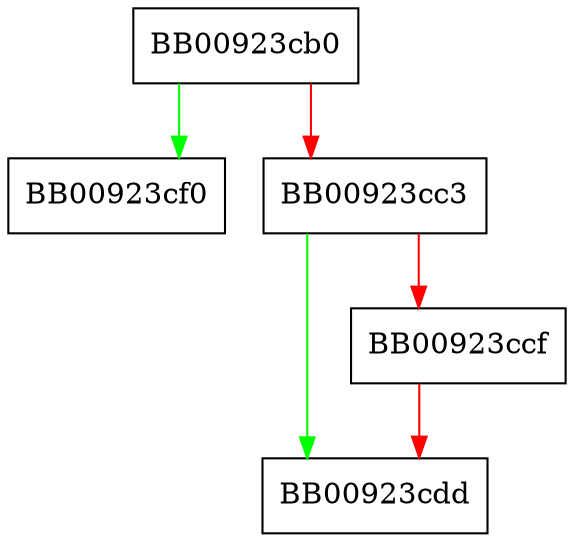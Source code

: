 digraph __libc_alloc_buffer_copy_bytes {
  node [shape="box"];
  graph [splines=ortho];
  BB00923cb0 -> BB00923cf0 [color="green"];
  BB00923cb0 -> BB00923cc3 [color="red"];
  BB00923cc3 -> BB00923cdd [color="green"];
  BB00923cc3 -> BB00923ccf [color="red"];
  BB00923ccf -> BB00923cdd [color="red"];
}